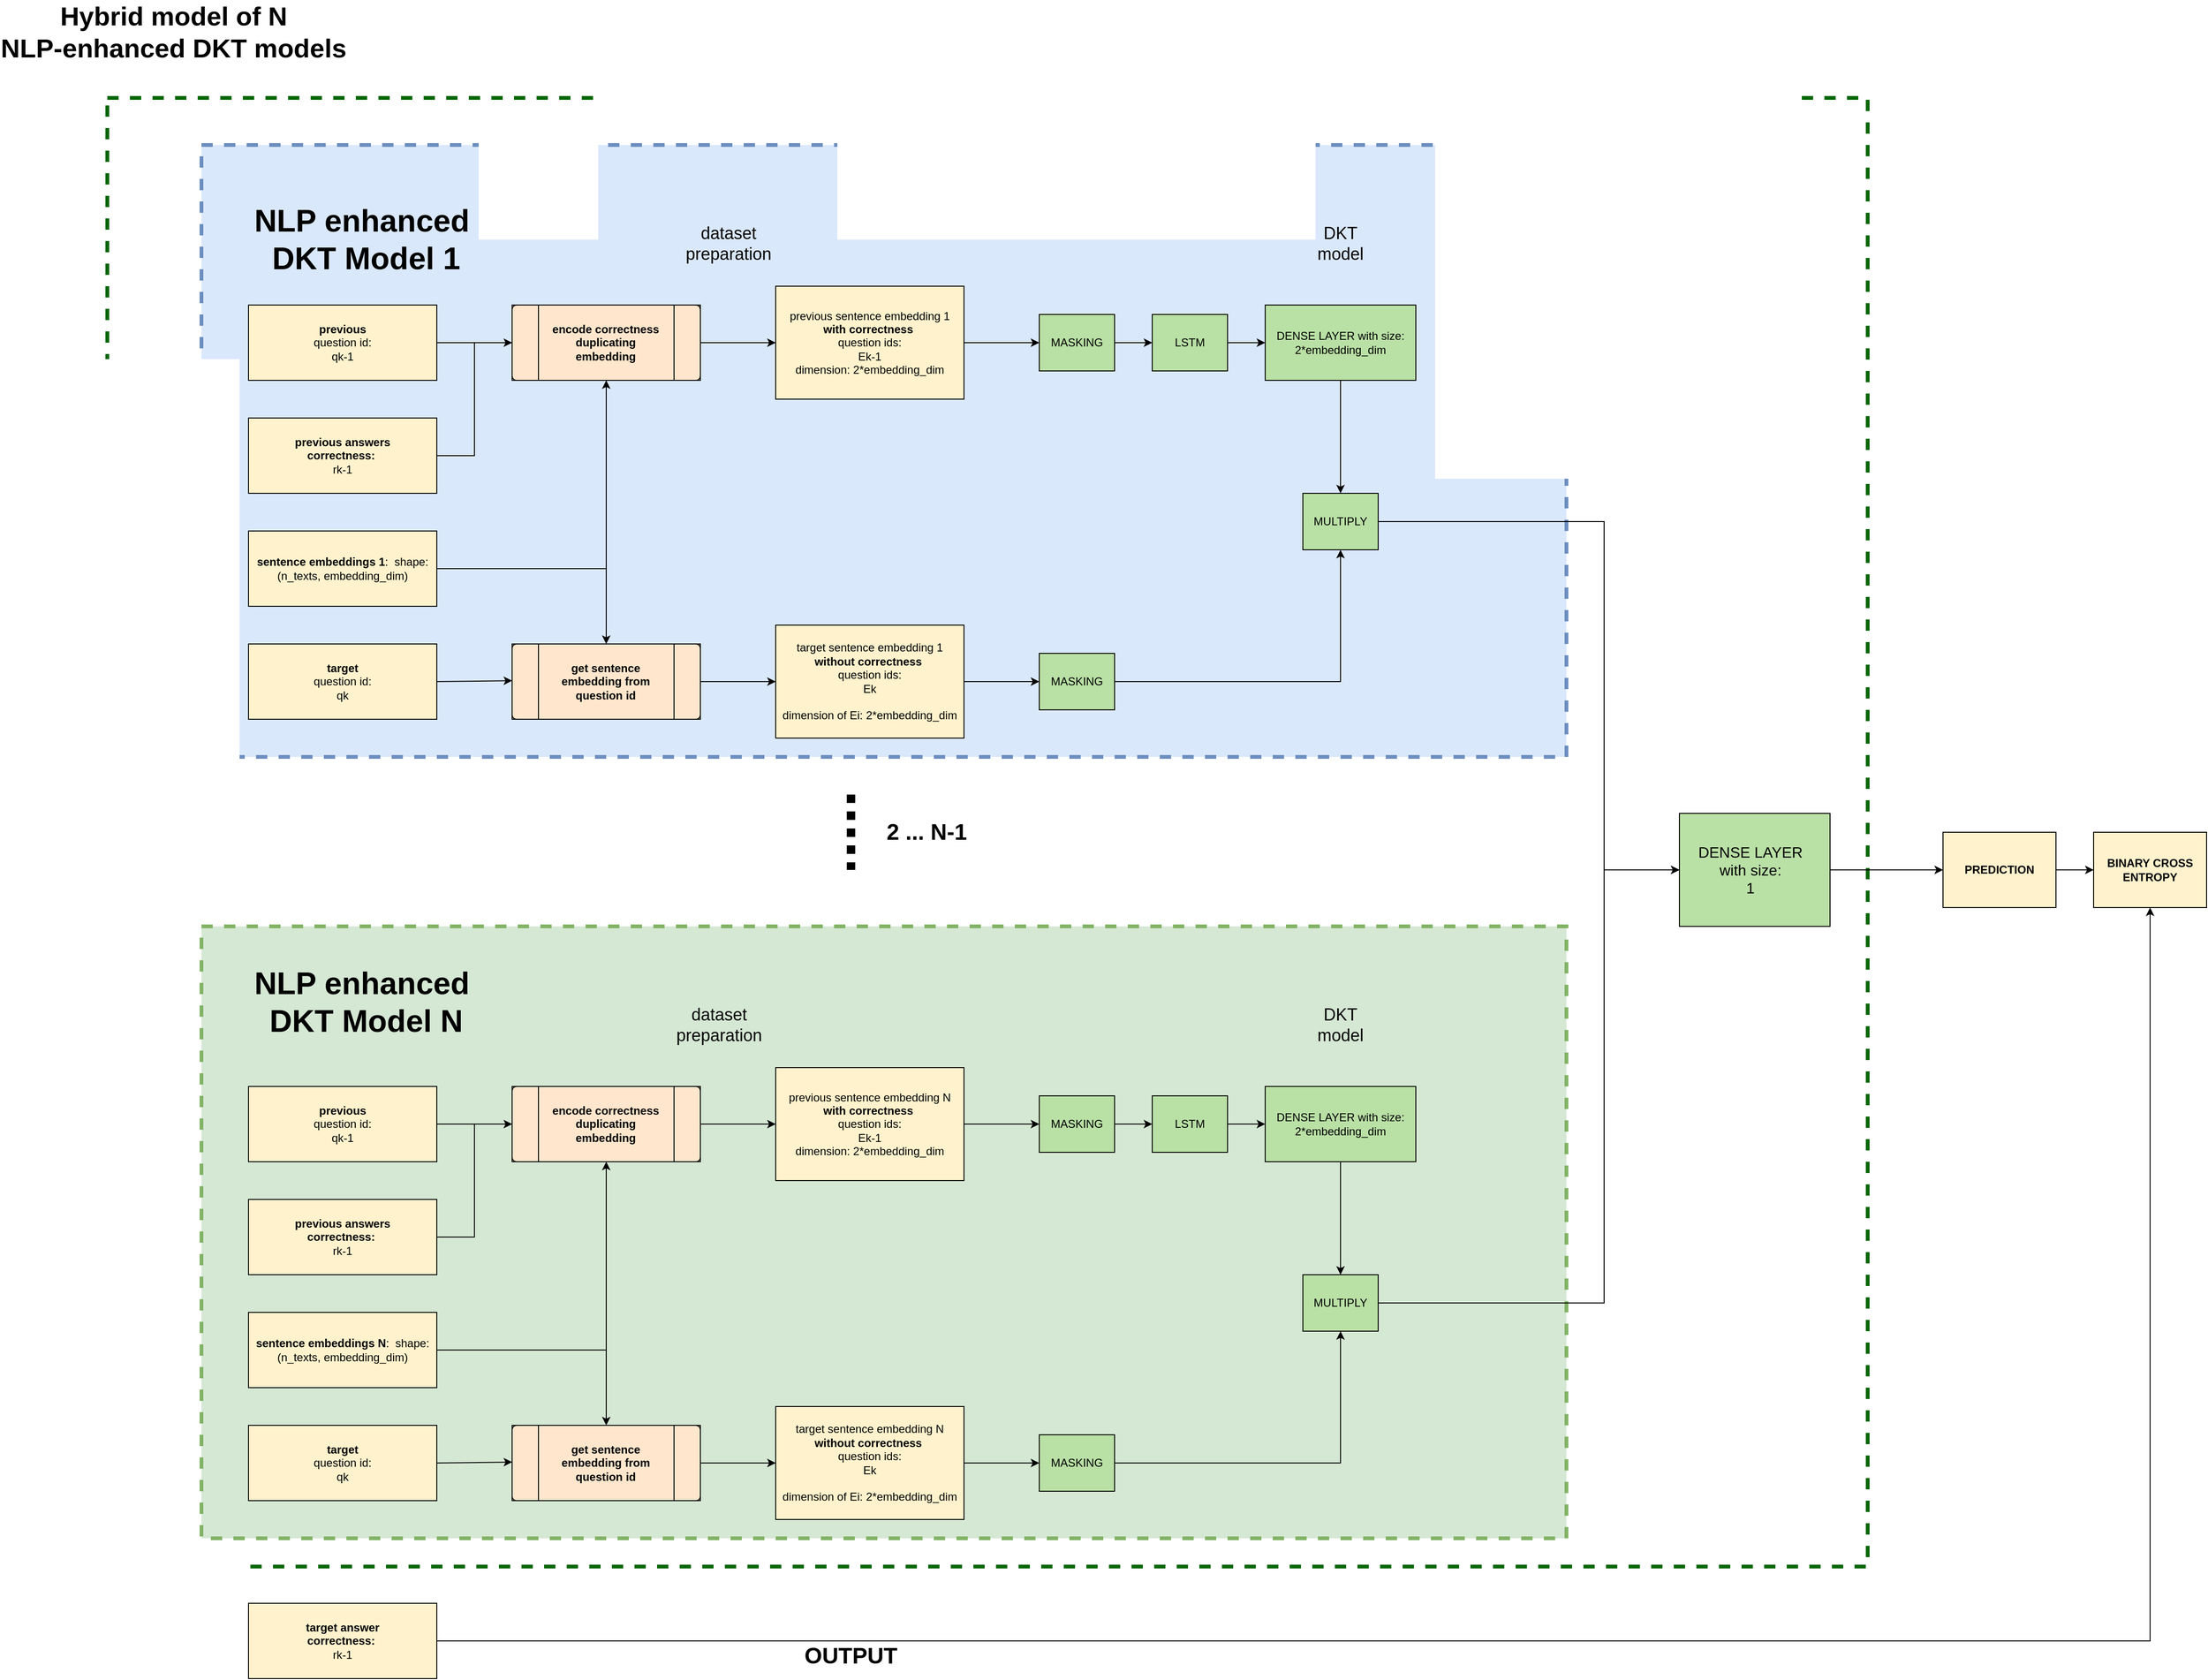 <mxfile version="16.1.0" type="device"><diagram id="nDeZhJGPXsyKJvz89PCt" name="Page-1"><mxGraphModel dx="6037" dy="227" grid="1" gridSize="10" guides="1" tooltips="1" connect="1" arrows="1" fold="1" page="1" pageScale="1" pageWidth="827" pageHeight="1169" math="0" shadow="0"><root><mxCell id="0"/><mxCell id="1" parent="0"/><mxCell id="mVmuqMbri523iDByzOH8-692" value="" style="rounded=0;whiteSpace=wrap;html=1;fillColor=none;dashed=1;strokeColor=#006600;strokeWidth=4;" parent="1" vertex="1"><mxGeometry x="-190" y="2540" width="1870" height="1560" as="geometry"/></mxCell><mxCell id="mVmuqMbri523iDByzOH8-693" value="" style="rounded=0;whiteSpace=wrap;html=1;fillColor=#dae8fc;dashed=1;strokeColor=#6c8ebf;strokeWidth=4;" parent="1" vertex="1"><mxGeometry x="-90" y="2590" width="1450" height="650" as="geometry"/></mxCell><mxCell id="mVmuqMbri523iDByzOH8-694" value="" style="group;fillColor=#fff2cc;strokeColor=#d6b656;" parent="1" vertex="1" connectable="0"><mxGeometry x="-40" y="2760" width="200" height="80" as="geometry"/></mxCell><mxCell id="mVmuqMbri523iDByzOH8-695" value="" style="rounded=0;whiteSpace=wrap;html=1;fillColor=#FFF2CC;" parent="mVmuqMbri523iDByzOH8-694" vertex="1"><mxGeometry width="200" height="80" as="geometry"/></mxCell><mxCell id="mVmuqMbri523iDByzOH8-696" value="&lt;b&gt;previous &lt;/b&gt;&lt;br&gt;question id:&lt;br&gt;qk-1" style="text;html=1;strokeColor=none;fillColor=none;align=center;verticalAlign=middle;whiteSpace=wrap;rounded=0;" parent="mVmuqMbri523iDByzOH8-694" vertex="1"><mxGeometry y="20" width="200" height="40" as="geometry"/></mxCell><mxCell id="mVmuqMbri523iDByzOH8-697" value="" style="group;fillColor=#ffe6cc;strokeColor=#000000;" parent="1" vertex="1" connectable="0"><mxGeometry x="240" y="2760" width="200" height="80" as="geometry"/></mxCell><mxCell id="mVmuqMbri523iDByzOH8-698" value="" style="group;fillColor=#ffe6cc;strokeColor=#000000;" parent="mVmuqMbri523iDByzOH8-697" vertex="1" connectable="0"><mxGeometry width="200" height="80" as="geometry"/></mxCell><mxCell id="mVmuqMbri523iDByzOH8-699" value="" style="verticalLabelPosition=bottom;verticalAlign=top;html=1;shape=process;whiteSpace=wrap;rounded=1;size=0.14;arcSize=6;fillColor=#ffe6cc;strokeColor=#000000;" parent="mVmuqMbri523iDByzOH8-698" vertex="1"><mxGeometry width="200" height="80" as="geometry"/></mxCell><mxCell id="mVmuqMbri523iDByzOH8-700" value="&lt;b&gt;encode correctness duplicating embedding&lt;br&gt;&lt;/b&gt;" style="text;html=1;strokeColor=none;fillColor=#ffe6cc;align=center;verticalAlign=middle;whiteSpace=wrap;rounded=0;" parent="mVmuqMbri523iDByzOH8-698" vertex="1"><mxGeometry x="33.333" y="20" width="133.333" height="40" as="geometry"/></mxCell><mxCell id="mVmuqMbri523iDByzOH8-701" value="" style="endArrow=none;html=1;rounded=0;exitX=1;exitY=0.5;exitDx=0;exitDy=0;entryX=0;entryY=0.5;entryDx=0;entryDy=0;" parent="1" source="mVmuqMbri523iDByzOH8-703" target="mVmuqMbri523iDByzOH8-699" edge="1"><mxGeometry width="50" height="50" relative="1" as="geometry"><mxPoint x="204" y="2890.0" as="sourcePoint"/><mxPoint x="304" y="2890.62" as="targetPoint"/><Array as="points"><mxPoint x="200" y="2920"/><mxPoint x="200" y="2905"/><mxPoint x="200" y="2800"/></Array></mxGeometry></mxCell><mxCell id="mVmuqMbri523iDByzOH8-702" value="" style="group;fillColor=#fff2cc;strokeColor=#d6b656;" parent="1" vertex="1" connectable="0"><mxGeometry x="-40" y="2880" width="200" height="80" as="geometry"/></mxCell><mxCell id="mVmuqMbri523iDByzOH8-703" value="" style="rounded=0;whiteSpace=wrap;html=1;fillColor=#FFF2CC;" parent="mVmuqMbri523iDByzOH8-702" vertex="1"><mxGeometry width="200.0" height="80" as="geometry"/></mxCell><mxCell id="mVmuqMbri523iDByzOH8-704" value="&lt;b&gt;previous answers correctness:&amp;nbsp;&lt;/b&gt;&lt;br&gt;rk-1" style="text;html=1;strokeColor=none;fillColor=none;align=center;verticalAlign=middle;whiteSpace=wrap;rounded=0;" parent="mVmuqMbri523iDByzOH8-702" vertex="1"><mxGeometry x="20" y="20" width="160" height="40" as="geometry"/></mxCell><mxCell id="mVmuqMbri523iDByzOH8-705" value="Hybrid model of N &lt;br style=&quot;font-size: 28px;&quot;&gt;NLP-enhanced DKT models" style="text;strokeColor=none;fillColor=none;html=1;fontSize=28;fontStyle=1;verticalAlign=middle;align=center;strokeWidth=2;" parent="1" vertex="1"><mxGeometry x="-170" y="2450" width="100" height="40" as="geometry"/></mxCell><mxCell id="mVmuqMbri523iDByzOH8-706" value="" style="group;fillColor=#fff2cc;strokeColor=#d6b656;" parent="1" vertex="1" connectable="0"><mxGeometry x="-40" y="3000" width="200" height="80" as="geometry"/></mxCell><mxCell id="mVmuqMbri523iDByzOH8-707" value="" style="rounded=0;whiteSpace=wrap;html=1;fillColor=#FFF2CC;" parent="mVmuqMbri523iDByzOH8-706" vertex="1"><mxGeometry width="200" height="80" as="geometry"/></mxCell><mxCell id="mVmuqMbri523iDByzOH8-708" value="&lt;b&gt;sentence embeddings 1&lt;/b&gt;:&amp;nbsp; shape: &lt;br&gt;(n_texts, embedding_dim)" style="text;html=1;strokeColor=none;fillColor=none;align=center;verticalAlign=middle;whiteSpace=wrap;rounded=0;" parent="mVmuqMbri523iDByzOH8-706" vertex="1"><mxGeometry y="20" width="200" height="40" as="geometry"/></mxCell><mxCell id="mVmuqMbri523iDByzOH8-709" value="" style="endArrow=classic;html=1;rounded=0;exitX=1;exitY=0.5;exitDx=0;exitDy=0;entryX=0;entryY=0.5;entryDx=0;entryDy=0;" parent="1" source="mVmuqMbri523iDByzOH8-696" target="mVmuqMbri523iDByzOH8-699" edge="1"><mxGeometry width="50" height="50" relative="1" as="geometry"><mxPoint x="180" y="2780" as="sourcePoint"/><mxPoint x="150" y="2730" as="targetPoint"/></mxGeometry></mxCell><mxCell id="mVmuqMbri523iDByzOH8-710" value="" style="endArrow=classic;html=1;rounded=0;exitX=1;exitY=0.5;exitDx=0;exitDy=0;entryX=0;entryY=0.5;entryDx=0;entryDy=0;" parent="1" source="mVmuqMbri523iDByzOH8-699" target="mVmuqMbri523iDByzOH8-713" edge="1"><mxGeometry width="50" height="50" relative="1" as="geometry"><mxPoint x="480" y="2830" as="sourcePoint"/><mxPoint x="520" y="2800" as="targetPoint"/></mxGeometry></mxCell><mxCell id="mVmuqMbri523iDByzOH8-711" value="" style="group;fillColor=#fff2cc;strokeColor=#d6b656;" parent="1" vertex="1" connectable="0"><mxGeometry x="520" y="2740" width="200" height="120" as="geometry"/></mxCell><mxCell id="mVmuqMbri523iDByzOH8-712" value="" style="rounded=0;whiteSpace=wrap;html=1;fillColor=#FFF2CC;" parent="mVmuqMbri523iDByzOH8-711" vertex="1"><mxGeometry width="200" height="120" as="geometry"/></mxCell><mxCell id="mVmuqMbri523iDByzOH8-713" value="previous sentence embedding 1&lt;b&gt;&lt;br&gt;with correctness&amp;nbsp;&lt;/b&gt;&lt;br&gt;question ids:&lt;br&gt;Ek-1&lt;br&gt;dimension: 2*embedding_dim" style="text;html=1;strokeColor=none;fillColor=none;align=center;verticalAlign=middle;whiteSpace=wrap;rounded=0;" parent="mVmuqMbri523iDByzOH8-711" vertex="1"><mxGeometry y="30" width="200" height="60" as="geometry"/></mxCell><mxCell id="mVmuqMbri523iDByzOH8-714" value="" style="group;fillColor=#fff2cc;strokeColor=#d6b656;" parent="1" vertex="1" connectable="0"><mxGeometry x="-40" y="3120" width="200" height="80" as="geometry"/></mxCell><mxCell id="mVmuqMbri523iDByzOH8-715" value="" style="rounded=0;whiteSpace=wrap;html=1;fillColor=#FFF2CC;" parent="mVmuqMbri523iDByzOH8-714" vertex="1"><mxGeometry width="200" height="80" as="geometry"/></mxCell><mxCell id="mVmuqMbri523iDByzOH8-716" value="&lt;b&gt;target&lt;/b&gt;&lt;br&gt;question id:&lt;br&gt;qk" style="text;html=1;strokeColor=none;fillColor=none;align=center;verticalAlign=middle;whiteSpace=wrap;rounded=0;" parent="mVmuqMbri523iDByzOH8-714" vertex="1"><mxGeometry y="20" width="200" height="40" as="geometry"/></mxCell><mxCell id="mVmuqMbri523iDByzOH8-717" value="" style="endArrow=classic;html=1;rounded=0;exitX=1;exitY=0.5;exitDx=0;exitDy=0;" parent="1" source="mVmuqMbri523iDByzOH8-716" edge="1"><mxGeometry width="50" height="50" relative="1" as="geometry"><mxPoint x="170" y="3159.47" as="sourcePoint"/><mxPoint x="240" y="3159" as="targetPoint"/></mxGeometry></mxCell><mxCell id="mVmuqMbri523iDByzOH8-718" value="" style="group;fillColor=#ffe6cc;strokeColor=#000000;" parent="1" vertex="1" connectable="0"><mxGeometry x="240" y="3120" width="200" height="80" as="geometry"/></mxCell><mxCell id="mVmuqMbri523iDByzOH8-719" value="" style="group;fillColor=#ffe6cc;strokeColor=#000000;" parent="mVmuqMbri523iDByzOH8-718" vertex="1" connectable="0"><mxGeometry width="200" height="80" as="geometry"/></mxCell><mxCell id="mVmuqMbri523iDByzOH8-720" value="" style="verticalLabelPosition=bottom;verticalAlign=top;html=1;shape=process;whiteSpace=wrap;rounded=1;size=0.14;arcSize=6;fillColor=#ffe6cc;strokeColor=#000000;" parent="mVmuqMbri523iDByzOH8-719" vertex="1"><mxGeometry width="200" height="80" as="geometry"/></mxCell><mxCell id="mVmuqMbri523iDByzOH8-721" value="&lt;b&gt;get sentence embedding from question id&lt;br&gt;&lt;/b&gt;" style="text;html=1;strokeColor=none;fillColor=#ffe6cc;align=center;verticalAlign=middle;whiteSpace=wrap;rounded=0;" parent="mVmuqMbri523iDByzOH8-719" vertex="1"><mxGeometry x="33.333" y="20" width="133.333" height="40" as="geometry"/></mxCell><mxCell id="mVmuqMbri523iDByzOH8-722" value="" style="endArrow=classic;html=1;rounded=0;exitX=1;exitY=0.5;exitDx=0;exitDy=0;entryX=0.5;entryY=1;entryDx=0;entryDy=0;" parent="1" source="mVmuqMbri523iDByzOH8-708" target="mVmuqMbri523iDByzOH8-699" edge="1"><mxGeometry width="50" height="50" relative="1" as="geometry"><mxPoint x="350" y="3010" as="sourcePoint"/><mxPoint x="350" y="2750" as="targetPoint"/><Array as="points"><mxPoint x="340" y="3040"/></Array></mxGeometry></mxCell><mxCell id="mVmuqMbri523iDByzOH8-723" value="" style="endArrow=classic;html=1;rounded=0;exitX=1;exitY=0.5;exitDx=0;exitDy=0;entryX=0.5;entryY=0;entryDx=0;entryDy=0;" parent="1" source="mVmuqMbri523iDByzOH8-708" target="mVmuqMbri523iDByzOH8-720" edge="1"><mxGeometry width="50" height="50" relative="1" as="geometry"><mxPoint x="170" y="3050" as="sourcePoint"/><mxPoint x="350" y="2830" as="targetPoint"/><Array as="points"><mxPoint x="340" y="3040"/></Array></mxGeometry></mxCell><mxCell id="mVmuqMbri523iDByzOH8-724" value="" style="endArrow=classic;html=1;rounded=0;exitX=1;exitY=0.5;exitDx=0;exitDy=0;entryX=0;entryY=0.5;entryDx=0;entryDy=0;" parent="1" source="mVmuqMbri523iDByzOH8-720" target="mVmuqMbri523iDByzOH8-727" edge="1"><mxGeometry width="50" height="50" relative="1" as="geometry"><mxPoint x="470" y="3100" as="sourcePoint"/><mxPoint x="520" y="3160" as="targetPoint"/></mxGeometry></mxCell><mxCell id="mVmuqMbri523iDByzOH8-725" value="" style="group;fillColor=#fff2cc;strokeColor=#d6b656;" parent="1" vertex="1" connectable="0"><mxGeometry x="520" y="3100" width="200" height="120" as="geometry"/></mxCell><mxCell id="mVmuqMbri523iDByzOH8-726" value="" style="rounded=0;whiteSpace=wrap;html=1;fillColor=#FFF2CC;" parent="mVmuqMbri523iDByzOH8-725" vertex="1"><mxGeometry width="200" height="120" as="geometry"/></mxCell><mxCell id="mVmuqMbri523iDByzOH8-727" value="target sentence embedding 1&lt;br&gt;&lt;b&gt;without correctness&amp;nbsp;&lt;/b&gt;&lt;br&gt;question ids:&lt;br&gt;Ek&lt;br&gt;&lt;br&gt;dimension of Ei: 2*embedding_dim" style="text;html=1;strokeColor=none;fillColor=none;align=center;verticalAlign=middle;whiteSpace=wrap;rounded=0;" parent="mVmuqMbri523iDByzOH8-725" vertex="1"><mxGeometry y="30" width="200" height="60" as="geometry"/></mxCell><mxCell id="mVmuqMbri523iDByzOH8-728" value="" style="endArrow=classic;html=1;rounded=0;exitX=1;exitY=0.5;exitDx=0;exitDy=0;orthogonal=1;entryX=0;entryY=0.5;entryDx=0;entryDy=0;" parent="1" source="mVmuqMbri523iDByzOH8-713" target="mVmuqMbri523iDByzOH8-740" edge="1"><mxGeometry width="50" height="50" relative="1" as="geometry"><mxPoint x="720" y="2630" as="sourcePoint"/><mxPoint x="840" y="2800" as="targetPoint"/><Array as="points"/></mxGeometry></mxCell><mxCell id="mVmuqMbri523iDByzOH8-729" value="&lt;font style=&quot;font-size: 18px&quot;&gt;dataset preparation&lt;/font&gt;" style="text;html=1;strokeColor=none;fillColor=none;align=center;verticalAlign=middle;whiteSpace=wrap;rounded=0;dashed=1;" parent="1" vertex="1"><mxGeometry x="440" y="2680" width="60" height="30" as="geometry"/></mxCell><mxCell id="mVmuqMbri523iDByzOH8-730" value="" style="group;fillColor=default;strokeColor=#d6b656;" parent="1" vertex="1" connectable="0"><mxGeometry x="920" y="2770" width="80" height="60" as="geometry"/></mxCell><mxCell id="mVmuqMbri523iDByzOH8-731" value="" style="rounded=0;whiteSpace=wrap;html=1;fillColor=#B9E0A5;" parent="mVmuqMbri523iDByzOH8-730" vertex="1"><mxGeometry width="80" height="60" as="geometry"/></mxCell><mxCell id="mVmuqMbri523iDByzOH8-732" value="LSTM" style="text;html=1;strokeColor=none;fillColor=none;align=center;verticalAlign=middle;whiteSpace=wrap;rounded=0;" parent="mVmuqMbri523iDByzOH8-730" vertex="1"><mxGeometry y="15" width="80" height="30" as="geometry"/></mxCell><mxCell id="mVmuqMbri523iDByzOH8-733" style="edgeStyle=orthogonalEdgeStyle;rounded=0;orthogonalLoop=1;jettySize=auto;html=1;fontSize=14;entryX=0;entryY=0.5;entryDx=0;entryDy=0;" parent="1" source="mVmuqMbri523iDByzOH8-732" target="mVmuqMbri523iDByzOH8-736" edge="1"><mxGeometry relative="1" as="geometry"><mxPoint x="1120" y="2800" as="targetPoint"/></mxGeometry></mxCell><mxCell id="mVmuqMbri523iDByzOH8-734" value="" style="group;fillColor=default;strokeColor=#d6b656;" parent="1" vertex="1" connectable="0"><mxGeometry x="1040" y="2760" width="160" height="80" as="geometry"/></mxCell><mxCell id="mVmuqMbri523iDByzOH8-735" value="" style="rounded=0;whiteSpace=wrap;html=1;fillColor=#B9E0A5;" parent="mVmuqMbri523iDByzOH8-734" vertex="1"><mxGeometry width="160" height="80" as="geometry"/></mxCell><mxCell id="mVmuqMbri523iDByzOH8-736" value="DENSE LAYER with size: 2*embedding_dim" style="text;html=1;strokeColor=none;fillColor=none;align=center;verticalAlign=middle;whiteSpace=wrap;rounded=0;" parent="mVmuqMbri523iDByzOH8-734" vertex="1"><mxGeometry y="20" width="160" height="40" as="geometry"/></mxCell><mxCell id="mVmuqMbri523iDByzOH8-737" style="edgeStyle=orthogonalEdgeStyle;rounded=0;orthogonalLoop=1;jettySize=auto;html=1;fontSize=14;exitX=0.5;exitY=1;exitDx=0;exitDy=0;entryX=0.5;entryY=0;entryDx=0;entryDy=0;" parent="1" source="mVmuqMbri523iDByzOH8-735" target="mVmuqMbri523iDByzOH8-748" edge="1"><mxGeometry relative="1" as="geometry"><mxPoint x="1230" y="2880" as="targetPoint"/></mxGeometry></mxCell><mxCell id="mVmuqMbri523iDByzOH8-738" value="" style="group;fillColor=default;strokeColor=#d6b656;" parent="1" vertex="1" connectable="0"><mxGeometry x="800" y="2770" width="80" height="60" as="geometry"/></mxCell><mxCell id="mVmuqMbri523iDByzOH8-739" value="" style="rounded=0;whiteSpace=wrap;html=1;fillColor=#B9E0A5;" parent="mVmuqMbri523iDByzOH8-738" vertex="1"><mxGeometry width="80" height="60" as="geometry"/></mxCell><mxCell id="mVmuqMbri523iDByzOH8-740" value="MASKING" style="text;html=1;strokeColor=none;fillColor=none;align=center;verticalAlign=middle;whiteSpace=wrap;rounded=0;" parent="mVmuqMbri523iDByzOH8-738" vertex="1"><mxGeometry y="15" width="80" height="30" as="geometry"/></mxCell><mxCell id="mVmuqMbri523iDByzOH8-741" value="" style="endArrow=classic;html=1;rounded=0;exitX=1;exitY=0.5;exitDx=0;exitDy=0;orthogonal=1;entryX=0;entryY=0.5;entryDx=0;entryDy=0;" parent="1" source="mVmuqMbri523iDByzOH8-740" target="mVmuqMbri523iDByzOH8-732" edge="1"><mxGeometry width="50" height="50" relative="1" as="geometry"><mxPoint x="750" y="2810" as="sourcePoint"/><mxPoint x="810" y="2810" as="targetPoint"/><Array as="points"/></mxGeometry></mxCell><mxCell id="mVmuqMbri523iDByzOH8-742" value="" style="group;fillColor=default;strokeColor=#d6b656;" parent="1" vertex="1" connectable="0"><mxGeometry x="800" y="3130" width="80" height="60" as="geometry"/></mxCell><mxCell id="mVmuqMbri523iDByzOH8-743" value="" style="rounded=0;whiteSpace=wrap;html=1;fillColor=#B9E0A5;" parent="mVmuqMbri523iDByzOH8-742" vertex="1"><mxGeometry width="80" height="60" as="geometry"/></mxCell><mxCell id="mVmuqMbri523iDByzOH8-744" value="MASKING" style="text;html=1;strokeColor=none;fillColor=none;align=center;verticalAlign=middle;whiteSpace=wrap;rounded=0;" parent="mVmuqMbri523iDByzOH8-742" vertex="1"><mxGeometry y="15" width="80" height="30" as="geometry"/></mxCell><mxCell id="mVmuqMbri523iDByzOH8-745" value="" style="endArrow=classic;html=1;rounded=0;exitX=1;exitY=0.5;exitDx=0;exitDy=0;orthogonal=1;entryX=0;entryY=0.5;entryDx=0;entryDy=0;" parent="1" source="mVmuqMbri523iDByzOH8-727" target="mVmuqMbri523iDByzOH8-744" edge="1"><mxGeometry width="50" height="50" relative="1" as="geometry"><mxPoint x="730" y="2770" as="sourcePoint"/><mxPoint x="810" y="2770" as="targetPoint"/><Array as="points"/></mxGeometry></mxCell><mxCell id="mVmuqMbri523iDByzOH8-746" value="" style="endArrow=classic;html=1;rounded=0;exitX=1;exitY=0.5;exitDx=0;exitDy=0;orthogonal=1;entryX=0.5;entryY=1;entryDx=0;entryDy=0;" parent="1" source="mVmuqMbri523iDByzOH8-744" target="mVmuqMbri523iDByzOH8-748" edge="1"><mxGeometry width="50" height="50" relative="1" as="geometry"><mxPoint x="930" y="3159.5" as="sourcePoint"/><mxPoint x="960" y="3160" as="targetPoint"/><Array as="points"><mxPoint x="1120" y="3160"/></Array></mxGeometry></mxCell><mxCell id="mVmuqMbri523iDByzOH8-747" value="" style="group;fillColor=default;strokeColor=#d6b656;" parent="1" vertex="1" connectable="0"><mxGeometry x="1080" y="2960" width="80" height="60" as="geometry"/></mxCell><mxCell id="mVmuqMbri523iDByzOH8-748" value="" style="rounded=0;whiteSpace=wrap;html=1;fillColor=#B9E0A5;" parent="mVmuqMbri523iDByzOH8-747" vertex="1"><mxGeometry width="80" height="60" as="geometry"/></mxCell><mxCell id="mVmuqMbri523iDByzOH8-749" value="MULTIPLY" style="text;html=1;strokeColor=none;fillColor=none;align=center;verticalAlign=middle;whiteSpace=wrap;rounded=0;" parent="mVmuqMbri523iDByzOH8-747" vertex="1"><mxGeometry y="15" width="80" height="30" as="geometry"/></mxCell><mxCell id="mVmuqMbri523iDByzOH8-754" style="edgeStyle=orthogonalEdgeStyle;rounded=0;orthogonalLoop=1;jettySize=auto;html=1;exitX=1;exitY=0.5;exitDx=0;exitDy=0;fontSize=14;entryX=0;entryY=0.5;entryDx=0;entryDy=0;" parent="1" source="mVmuqMbri523iDByzOH8-749" target="mVmuqMbri523iDByzOH8-768" edge="1"><mxGeometry relative="1" as="geometry"><mxPoint x="1380" y="2990" as="targetPoint"/><Array as="points"><mxPoint x="1400" y="2990"/><mxPoint x="1400" y="3360"/></Array><mxPoint x="1320" y="2990" as="sourcePoint"/></mxGeometry></mxCell><mxCell id="mVmuqMbri523iDByzOH8-755" value="&lt;font style=&quot;font-size: 18px&quot;&gt;DKT model&lt;/font&gt;" style="text;html=1;strokeColor=none;fillColor=none;align=center;verticalAlign=middle;whiteSpace=wrap;rounded=0;dashed=1;" parent="1" vertex="1"><mxGeometry x="1090" y="2680" width="60" height="30" as="geometry"/></mxCell><mxCell id="mVmuqMbri523iDByzOH8-756" value="" style="group;fillColor=#fff2cc;strokeColor=#d6b656;" parent="1" vertex="1" connectable="0"><mxGeometry x="-40" y="4139" width="200" height="80" as="geometry"/></mxCell><mxCell id="mVmuqMbri523iDByzOH8-757" value="" style="rounded=0;whiteSpace=wrap;html=1;fillColor=#FFF2CC;" parent="mVmuqMbri523iDByzOH8-756" vertex="1"><mxGeometry width="200.0" height="80" as="geometry"/></mxCell><mxCell id="mVmuqMbri523iDByzOH8-758" value="&lt;b&gt;target answer &lt;br&gt;correctness:&amp;nbsp;&lt;/b&gt;&lt;br&gt;rk-1" style="text;html=1;strokeColor=none;fillColor=none;align=center;verticalAlign=middle;whiteSpace=wrap;rounded=0;" parent="mVmuqMbri523iDByzOH8-756" vertex="1"><mxGeometry x="20" y="20" width="160" height="40" as="geometry"/></mxCell><mxCell id="mVmuqMbri523iDByzOH8-759" value="OUTPUT" style="text;html=1;strokeColor=none;fillColor=none;align=center;verticalAlign=middle;whiteSpace=wrap;rounded=0;dashed=1;fontSize=24;fontStyle=1" parent="1" vertex="1"><mxGeometry x="570" y="4180" width="60" height="30" as="geometry"/></mxCell><mxCell id="mVmuqMbri523iDByzOH8-760" value="" style="endArrow=none;dashed=1;html=1;strokeWidth=9;fontFamily=Helvetica;fontSize=9;fontColor=#000000;jumpStyle=gap;jumpSize=26;endSize=14;curved=1;startSize=11;dashPattern=1 1;" parent="1" edge="1"><mxGeometry width="50" height="50" relative="1" as="geometry"><mxPoint x="600" y="3280" as="sourcePoint"/><mxPoint x="600" y="3360" as="targetPoint"/></mxGeometry></mxCell><mxCell id="mVmuqMbri523iDByzOH8-761" value="" style="group;fillColor=#fff2cc;strokeColor=#d6b656;" parent="1" vertex="1" connectable="0"><mxGeometry x="1760" y="3320" width="120" height="80" as="geometry"/></mxCell><mxCell id="mVmuqMbri523iDByzOH8-762" value="" style="rounded=0;whiteSpace=wrap;html=1;fillColor=#FFF2CC;" parent="mVmuqMbri523iDByzOH8-761" vertex="1"><mxGeometry width="120" height="80" as="geometry"/></mxCell><mxCell id="mVmuqMbri523iDByzOH8-763" value="&lt;b&gt;PREDICTION&lt;/b&gt;" style="text;html=1;strokeColor=none;fillColor=none;align=center;verticalAlign=middle;whiteSpace=wrap;rounded=0;" parent="mVmuqMbri523iDByzOH8-761" vertex="1"><mxGeometry x="20" y="30" width="80" height="20" as="geometry"/></mxCell><mxCell id="mVmuqMbri523iDByzOH8-764" style="edgeStyle=orthogonalEdgeStyle;rounded=0;orthogonalLoop=1;jettySize=auto;html=1;exitX=0.5;exitY=1;exitDx=0;exitDy=0;fontSize=14;" parent="mVmuqMbri523iDByzOH8-761" source="mVmuqMbri523iDByzOH8-763" target="mVmuqMbri523iDByzOH8-763" edge="1"><mxGeometry relative="1" as="geometry"/></mxCell><mxCell id="mVmuqMbri523iDByzOH8-765" value="" style="endArrow=classic;html=1;rounded=0;exitX=1;exitY=0.5;exitDx=0;exitDy=0;orthogonal=1;entryX=0;entryY=0.5;entryDx=0;entryDy=0;" parent="1" source="mVmuqMbri523iDByzOH8-762" target="mVmuqMbri523iDByzOH8-837" edge="1"><mxGeometry width="50" height="50" relative="1" as="geometry"><mxPoint x="1800" y="3247.5" as="sourcePoint"/><mxPoint x="1920" y="3357.5" as="targetPoint"/><Array as="points"/></mxGeometry></mxCell><mxCell id="mVmuqMbri523iDByzOH8-766" value="" style="group;fillColor=default;strokeColor=#d6b656;" parent="1" vertex="1" connectable="0"><mxGeometry x="1480" y="3300" width="160" height="120" as="geometry"/></mxCell><mxCell id="mVmuqMbri523iDByzOH8-767" value="" style="rounded=0;whiteSpace=wrap;html=1;fillColor=#B9E0A5;" parent="mVmuqMbri523iDByzOH8-766" vertex="1"><mxGeometry width="160" height="120" as="geometry"/></mxCell><mxCell id="mVmuqMbri523iDByzOH8-768" value="DENSE LAYER &lt;br&gt;with size: &lt;br style=&quot;font-size: 16px&quot;&gt;1" style="text;html=1;strokeColor=none;fillColor=none;align=center;verticalAlign=middle;whiteSpace=wrap;rounded=0;fontSize=16;" parent="mVmuqMbri523iDByzOH8-766" vertex="1"><mxGeometry y="30" width="150.588" height="60" as="geometry"/></mxCell><mxCell id="mVmuqMbri523iDByzOH8-769" value="" style="endArrow=classic;html=1;rounded=0;exitX=1;exitY=0.5;exitDx=0;exitDy=0;orthogonal=1;entryX=0;entryY=0.5;entryDx=0;entryDy=0;" parent="1" source="mVmuqMbri523iDByzOH8-767" target="mVmuqMbri523iDByzOH8-762" edge="1"><mxGeometry width="50" height="50" relative="1" as="geometry"><mxPoint x="1670" y="3430" as="sourcePoint"/><mxPoint x="1790" y="3430" as="targetPoint"/><Array as="points"/></mxGeometry></mxCell><mxCell id="mVmuqMbri523iDByzOH8-770" value="" style="endArrow=classic;html=1;rounded=0;exitX=1;exitY=0.5;exitDx=0;exitDy=0;orthogonal=1;entryX=0.5;entryY=1;entryDx=0;entryDy=0;" parent="1" source="mVmuqMbri523iDByzOH8-757" target="mVmuqMbri523iDByzOH8-837" edge="1"><mxGeometry width="50" height="50" relative="1" as="geometry"><mxPoint x="1640" y="3489.2" as="sourcePoint"/><mxPoint x="1980" y="3385" as="targetPoint"/><Array as="points"><mxPoint x="1980" y="4179"/></Array></mxGeometry></mxCell><mxCell id="mVmuqMbri523iDByzOH8-771" value="NLP enhanced&lt;br style=&quot;font-size: 33px;&quot;&gt;&amp;nbsp;DKT Model 1" style="text;strokeColor=none;fillColor=none;html=1;fontSize=33;fontStyle=1;verticalAlign=middle;align=center;" parent="1" vertex="1"><mxGeometry x="30" y="2670" width="100" height="40" as="geometry"/></mxCell><mxCell id="mVmuqMbri523iDByzOH8-772" value="" style="rounded=0;whiteSpace=wrap;html=1;fillColor=#d5e8d4;dashed=1;strokeColor=#82b366;strokeWidth=4;" parent="1" vertex="1"><mxGeometry x="-90" y="3420" width="1450" height="650" as="geometry"/></mxCell><mxCell id="mVmuqMbri523iDByzOH8-773" value="" style="group;fillColor=#fff2cc;strokeColor=#d6b656;" parent="1" vertex="1" connectable="0"><mxGeometry x="-40" y="3590" width="200" height="80" as="geometry"/></mxCell><mxCell id="mVmuqMbri523iDByzOH8-774" value="" style="rounded=0;whiteSpace=wrap;html=1;fillColor=#FFF2CC;" parent="mVmuqMbri523iDByzOH8-773" vertex="1"><mxGeometry width="200" height="80" as="geometry"/></mxCell><mxCell id="mVmuqMbri523iDByzOH8-775" value="&lt;b&gt;previous &lt;/b&gt;&lt;br&gt;question id:&lt;br&gt;qk-1" style="text;html=1;strokeColor=none;fillColor=none;align=center;verticalAlign=middle;whiteSpace=wrap;rounded=0;" parent="mVmuqMbri523iDByzOH8-773" vertex="1"><mxGeometry y="20" width="200" height="40" as="geometry"/></mxCell><mxCell id="mVmuqMbri523iDByzOH8-776" value="" style="group;fillColor=#ffe6cc;strokeColor=#000000;" parent="1" vertex="1" connectable="0"><mxGeometry x="240" y="3590" width="200" height="80" as="geometry"/></mxCell><mxCell id="mVmuqMbri523iDByzOH8-777" value="" style="group;fillColor=#ffe6cc;strokeColor=#000000;" parent="mVmuqMbri523iDByzOH8-776" vertex="1" connectable="0"><mxGeometry width="200" height="80" as="geometry"/></mxCell><mxCell id="mVmuqMbri523iDByzOH8-778" value="" style="verticalLabelPosition=bottom;verticalAlign=top;html=1;shape=process;whiteSpace=wrap;rounded=1;size=0.14;arcSize=6;fillColor=#ffe6cc;strokeColor=#000000;" parent="mVmuqMbri523iDByzOH8-777" vertex="1"><mxGeometry width="200" height="80" as="geometry"/></mxCell><mxCell id="mVmuqMbri523iDByzOH8-779" value="&lt;b&gt;encode correctness duplicating embedding&lt;br&gt;&lt;/b&gt;" style="text;html=1;strokeColor=none;fillColor=#ffe6cc;align=center;verticalAlign=middle;whiteSpace=wrap;rounded=0;" parent="mVmuqMbri523iDByzOH8-777" vertex="1"><mxGeometry x="33.333" y="20" width="133.333" height="40" as="geometry"/></mxCell><mxCell id="mVmuqMbri523iDByzOH8-780" value="" style="endArrow=none;html=1;rounded=0;exitX=1;exitY=0.5;exitDx=0;exitDy=0;entryX=0;entryY=0.5;entryDx=0;entryDy=0;" parent="1" source="mVmuqMbri523iDByzOH8-782" target="mVmuqMbri523iDByzOH8-778" edge="1"><mxGeometry width="50" height="50" relative="1" as="geometry"><mxPoint x="204" y="3720.0" as="sourcePoint"/><mxPoint x="304" y="3720.62" as="targetPoint"/><Array as="points"><mxPoint x="200" y="3750"/><mxPoint x="200" y="3735"/><mxPoint x="200" y="3630"/></Array></mxGeometry></mxCell><mxCell id="mVmuqMbri523iDByzOH8-781" value="" style="group;fillColor=#fff2cc;strokeColor=#d6b656;" parent="1" vertex="1" connectable="0"><mxGeometry x="-40" y="3710" width="200" height="80" as="geometry"/></mxCell><mxCell id="mVmuqMbri523iDByzOH8-782" value="" style="rounded=0;whiteSpace=wrap;html=1;fillColor=#FFF2CC;" parent="mVmuqMbri523iDByzOH8-781" vertex="1"><mxGeometry width="200.0" height="80" as="geometry"/></mxCell><mxCell id="mVmuqMbri523iDByzOH8-783" value="&lt;b&gt;previous answers correctness:&amp;nbsp;&lt;/b&gt;&lt;br&gt;rk-1" style="text;html=1;strokeColor=none;fillColor=none;align=center;verticalAlign=middle;whiteSpace=wrap;rounded=0;" parent="mVmuqMbri523iDByzOH8-781" vertex="1"><mxGeometry x="20" y="20" width="160" height="40" as="geometry"/></mxCell><mxCell id="mVmuqMbri523iDByzOH8-784" value="" style="group;fillColor=#fff2cc;strokeColor=#d6b656;" parent="1" vertex="1" connectable="0"><mxGeometry x="-40" y="3830" width="200" height="80" as="geometry"/></mxCell><mxCell id="mVmuqMbri523iDByzOH8-785" value="" style="rounded=0;whiteSpace=wrap;html=1;fillColor=#FFF2CC;" parent="mVmuqMbri523iDByzOH8-784" vertex="1"><mxGeometry width="200" height="80" as="geometry"/></mxCell><mxCell id="mVmuqMbri523iDByzOH8-786" value="&lt;b&gt;sentence embeddings N&lt;/b&gt;:&amp;nbsp; shape: &lt;br&gt;(n_texts, embedding_dim)" style="text;html=1;strokeColor=none;fillColor=none;align=center;verticalAlign=middle;whiteSpace=wrap;rounded=0;" parent="mVmuqMbri523iDByzOH8-784" vertex="1"><mxGeometry y="20" width="200" height="40" as="geometry"/></mxCell><mxCell id="mVmuqMbri523iDByzOH8-787" value="" style="endArrow=classic;html=1;rounded=0;exitX=1;exitY=0.5;exitDx=0;exitDy=0;entryX=0;entryY=0.5;entryDx=0;entryDy=0;" parent="1" source="mVmuqMbri523iDByzOH8-775" target="mVmuqMbri523iDByzOH8-778" edge="1"><mxGeometry width="50" height="50" relative="1" as="geometry"><mxPoint x="180" y="3610" as="sourcePoint"/><mxPoint x="150" y="3560" as="targetPoint"/></mxGeometry></mxCell><mxCell id="mVmuqMbri523iDByzOH8-788" value="" style="endArrow=classic;html=1;rounded=0;exitX=1;exitY=0.5;exitDx=0;exitDy=0;entryX=0;entryY=0.5;entryDx=0;entryDy=0;" parent="1" source="mVmuqMbri523iDByzOH8-778" target="mVmuqMbri523iDByzOH8-791" edge="1"><mxGeometry width="50" height="50" relative="1" as="geometry"><mxPoint x="480" y="3660" as="sourcePoint"/><mxPoint x="520" y="3630" as="targetPoint"/></mxGeometry></mxCell><mxCell id="mVmuqMbri523iDByzOH8-789" value="" style="group;fillColor=#fff2cc;strokeColor=#d6b656;" parent="1" vertex="1" connectable="0"><mxGeometry x="520" y="3570" width="200" height="120" as="geometry"/></mxCell><mxCell id="mVmuqMbri523iDByzOH8-790" value="" style="rounded=0;whiteSpace=wrap;html=1;fillColor=#FFF2CC;" parent="mVmuqMbri523iDByzOH8-789" vertex="1"><mxGeometry width="200" height="120" as="geometry"/></mxCell><mxCell id="mVmuqMbri523iDByzOH8-791" value="previous sentence embedding N&lt;b&gt;&lt;br&gt;with correctness&amp;nbsp;&lt;/b&gt;&lt;br&gt;question ids:&lt;br&gt;Ek-1&lt;br&gt;dimension: 2*embedding_dim" style="text;html=1;strokeColor=none;fillColor=none;align=center;verticalAlign=middle;whiteSpace=wrap;rounded=0;" parent="mVmuqMbri523iDByzOH8-789" vertex="1"><mxGeometry y="30" width="200" height="60" as="geometry"/></mxCell><mxCell id="mVmuqMbri523iDByzOH8-792" value="" style="group;fillColor=#fff2cc;strokeColor=#d6b656;" parent="1" vertex="1" connectable="0"><mxGeometry x="-40" y="3950" width="200" height="80" as="geometry"/></mxCell><mxCell id="mVmuqMbri523iDByzOH8-793" value="" style="rounded=0;whiteSpace=wrap;html=1;fillColor=#FFF2CC;" parent="mVmuqMbri523iDByzOH8-792" vertex="1"><mxGeometry width="200" height="80" as="geometry"/></mxCell><mxCell id="mVmuqMbri523iDByzOH8-794" value="&lt;b&gt;target&lt;/b&gt;&lt;br&gt;question id:&lt;br&gt;qk" style="text;html=1;strokeColor=none;fillColor=none;align=center;verticalAlign=middle;whiteSpace=wrap;rounded=0;" parent="mVmuqMbri523iDByzOH8-792" vertex="1"><mxGeometry y="20" width="200" height="40" as="geometry"/></mxCell><mxCell id="mVmuqMbri523iDByzOH8-795" value="" style="endArrow=classic;html=1;rounded=0;exitX=1;exitY=0.5;exitDx=0;exitDy=0;" parent="1" source="mVmuqMbri523iDByzOH8-794" edge="1"><mxGeometry width="50" height="50" relative="1" as="geometry"><mxPoint x="170" y="3989.47" as="sourcePoint"/><mxPoint x="240" y="3989" as="targetPoint"/></mxGeometry></mxCell><mxCell id="mVmuqMbri523iDByzOH8-796" value="" style="group;fillColor=#ffe6cc;strokeColor=#000000;" parent="1" vertex="1" connectable="0"><mxGeometry x="240" y="3950" width="200" height="80" as="geometry"/></mxCell><mxCell id="mVmuqMbri523iDByzOH8-797" value="" style="group;fillColor=#ffe6cc;strokeColor=#000000;" parent="mVmuqMbri523iDByzOH8-796" vertex="1" connectable="0"><mxGeometry width="200" height="80" as="geometry"/></mxCell><mxCell id="mVmuqMbri523iDByzOH8-798" value="" style="verticalLabelPosition=bottom;verticalAlign=top;html=1;shape=process;whiteSpace=wrap;rounded=1;size=0.14;arcSize=6;fillColor=#ffe6cc;strokeColor=#000000;" parent="mVmuqMbri523iDByzOH8-797" vertex="1"><mxGeometry width="200" height="80" as="geometry"/></mxCell><mxCell id="mVmuqMbri523iDByzOH8-799" value="&lt;b&gt;get sentence embedding from question id&lt;br&gt;&lt;/b&gt;" style="text;html=1;strokeColor=none;fillColor=#ffe6cc;align=center;verticalAlign=middle;whiteSpace=wrap;rounded=0;" parent="mVmuqMbri523iDByzOH8-797" vertex="1"><mxGeometry x="33.333" y="20" width="133.333" height="40" as="geometry"/></mxCell><mxCell id="mVmuqMbri523iDByzOH8-800" value="" style="endArrow=classic;html=1;rounded=0;exitX=1;exitY=0.5;exitDx=0;exitDy=0;entryX=0.5;entryY=1;entryDx=0;entryDy=0;" parent="1" source="mVmuqMbri523iDByzOH8-786" target="mVmuqMbri523iDByzOH8-778" edge="1"><mxGeometry width="50" height="50" relative="1" as="geometry"><mxPoint x="350" y="3840" as="sourcePoint"/><mxPoint x="350" y="3580" as="targetPoint"/><Array as="points"><mxPoint x="340" y="3870"/></Array></mxGeometry></mxCell><mxCell id="mVmuqMbri523iDByzOH8-801" value="" style="endArrow=classic;html=1;rounded=0;exitX=1;exitY=0.5;exitDx=0;exitDy=0;entryX=0.5;entryY=0;entryDx=0;entryDy=0;" parent="1" source="mVmuqMbri523iDByzOH8-786" target="mVmuqMbri523iDByzOH8-798" edge="1"><mxGeometry width="50" height="50" relative="1" as="geometry"><mxPoint x="170" y="3880" as="sourcePoint"/><mxPoint x="350" y="3660" as="targetPoint"/><Array as="points"><mxPoint x="340" y="3870"/></Array></mxGeometry></mxCell><mxCell id="mVmuqMbri523iDByzOH8-802" value="" style="endArrow=classic;html=1;rounded=0;exitX=1;exitY=0.5;exitDx=0;exitDy=0;entryX=0;entryY=0.5;entryDx=0;entryDy=0;" parent="1" source="mVmuqMbri523iDByzOH8-798" target="mVmuqMbri523iDByzOH8-805" edge="1"><mxGeometry width="50" height="50" relative="1" as="geometry"><mxPoint x="470" y="3930" as="sourcePoint"/><mxPoint x="520" y="3990" as="targetPoint"/></mxGeometry></mxCell><mxCell id="mVmuqMbri523iDByzOH8-803" value="" style="group;fillColor=#fff2cc;strokeColor=#d6b656;" parent="1" vertex="1" connectable="0"><mxGeometry x="520" y="3930" width="200" height="120" as="geometry"/></mxCell><mxCell id="mVmuqMbri523iDByzOH8-804" value="" style="rounded=0;whiteSpace=wrap;html=1;fillColor=#FFF2CC;" parent="mVmuqMbri523iDByzOH8-803" vertex="1"><mxGeometry width="200" height="120" as="geometry"/></mxCell><mxCell id="mVmuqMbri523iDByzOH8-805" value="target sentence embedding N&lt;br&gt;&lt;b&gt;without correctness&amp;nbsp;&lt;/b&gt;&lt;br&gt;question ids:&lt;br&gt;Ek&lt;br&gt;&lt;br&gt;dimension of Ei: 2*embedding_dim" style="text;html=1;strokeColor=none;fillColor=none;align=center;verticalAlign=middle;whiteSpace=wrap;rounded=0;" parent="mVmuqMbri523iDByzOH8-803" vertex="1"><mxGeometry y="30" width="200" height="60" as="geometry"/></mxCell><mxCell id="mVmuqMbri523iDByzOH8-806" value="" style="endArrow=classic;html=1;rounded=0;exitX=1;exitY=0.5;exitDx=0;exitDy=0;orthogonal=1;entryX=0;entryY=0.5;entryDx=0;entryDy=0;" parent="1" source="mVmuqMbri523iDByzOH8-791" target="mVmuqMbri523iDByzOH8-818" edge="1"><mxGeometry width="50" height="50" relative="1" as="geometry"><mxPoint x="720" y="3460" as="sourcePoint"/><mxPoint x="840" y="3630" as="targetPoint"/><Array as="points"/></mxGeometry></mxCell><mxCell id="mVmuqMbri523iDByzOH8-807" value="&lt;font style=&quot;font-size: 18px&quot;&gt;dataset preparation&lt;/font&gt;" style="text;html=1;strokeColor=none;fillColor=none;align=center;verticalAlign=middle;whiteSpace=wrap;rounded=0;dashed=1;" parent="1" vertex="1"><mxGeometry x="430" y="3510" width="60" height="30" as="geometry"/></mxCell><mxCell id="mVmuqMbri523iDByzOH8-808" value="" style="group;fillColor=default;strokeColor=#d6b656;" parent="1" vertex="1" connectable="0"><mxGeometry x="920" y="3600" width="80" height="60" as="geometry"/></mxCell><mxCell id="mVmuqMbri523iDByzOH8-809" value="" style="rounded=0;whiteSpace=wrap;html=1;fillColor=#B9E0A5;" parent="mVmuqMbri523iDByzOH8-808" vertex="1"><mxGeometry width="80" height="60" as="geometry"/></mxCell><mxCell id="mVmuqMbri523iDByzOH8-810" value="LSTM" style="text;html=1;strokeColor=none;fillColor=none;align=center;verticalAlign=middle;whiteSpace=wrap;rounded=0;" parent="mVmuqMbri523iDByzOH8-808" vertex="1"><mxGeometry y="15" width="80" height="30" as="geometry"/></mxCell><mxCell id="mVmuqMbri523iDByzOH8-811" style="edgeStyle=orthogonalEdgeStyle;rounded=0;orthogonalLoop=1;jettySize=auto;html=1;fontSize=14;entryX=0;entryY=0.5;entryDx=0;entryDy=0;" parent="1" source="mVmuqMbri523iDByzOH8-810" target="mVmuqMbri523iDByzOH8-814" edge="1"><mxGeometry relative="1" as="geometry"><mxPoint x="1120" y="3630" as="targetPoint"/></mxGeometry></mxCell><mxCell id="mVmuqMbri523iDByzOH8-812" value="" style="group;fillColor=default;strokeColor=#d6b656;" parent="1" vertex="1" connectable="0"><mxGeometry x="1040" y="3590" width="160" height="80" as="geometry"/></mxCell><mxCell id="mVmuqMbri523iDByzOH8-813" value="" style="rounded=0;whiteSpace=wrap;html=1;fillColor=#B9E0A5;" parent="mVmuqMbri523iDByzOH8-812" vertex="1"><mxGeometry width="160" height="80" as="geometry"/></mxCell><mxCell id="mVmuqMbri523iDByzOH8-814" value="DENSE LAYER with size: 2*embedding_dim" style="text;html=1;strokeColor=none;fillColor=none;align=center;verticalAlign=middle;whiteSpace=wrap;rounded=0;" parent="mVmuqMbri523iDByzOH8-812" vertex="1"><mxGeometry y="20" width="160" height="40" as="geometry"/></mxCell><mxCell id="mVmuqMbri523iDByzOH8-815" style="edgeStyle=orthogonalEdgeStyle;rounded=0;orthogonalLoop=1;jettySize=auto;html=1;fontSize=14;exitX=0.5;exitY=1;exitDx=0;exitDy=0;entryX=0.5;entryY=0;entryDx=0;entryDy=0;" parent="1" source="mVmuqMbri523iDByzOH8-813" target="mVmuqMbri523iDByzOH8-826" edge="1"><mxGeometry relative="1" as="geometry"><mxPoint x="1230" y="3710" as="targetPoint"/></mxGeometry></mxCell><mxCell id="mVmuqMbri523iDByzOH8-816" value="" style="group;fillColor=default;strokeColor=#d6b656;" parent="1" vertex="1" connectable="0"><mxGeometry x="800" y="3600" width="80" height="60" as="geometry"/></mxCell><mxCell id="mVmuqMbri523iDByzOH8-817" value="" style="rounded=0;whiteSpace=wrap;html=1;fillColor=#B9E0A5;" parent="mVmuqMbri523iDByzOH8-816" vertex="1"><mxGeometry width="80" height="60" as="geometry"/></mxCell><mxCell id="mVmuqMbri523iDByzOH8-818" value="MASKING" style="text;html=1;strokeColor=none;fillColor=none;align=center;verticalAlign=middle;whiteSpace=wrap;rounded=0;" parent="mVmuqMbri523iDByzOH8-816" vertex="1"><mxGeometry y="15" width="80" height="30" as="geometry"/></mxCell><mxCell id="mVmuqMbri523iDByzOH8-819" value="" style="endArrow=classic;html=1;rounded=0;exitX=1;exitY=0.5;exitDx=0;exitDy=0;orthogonal=1;entryX=0;entryY=0.5;entryDx=0;entryDy=0;" parent="1" source="mVmuqMbri523iDByzOH8-818" target="mVmuqMbri523iDByzOH8-810" edge="1"><mxGeometry width="50" height="50" relative="1" as="geometry"><mxPoint x="750" y="3640" as="sourcePoint"/><mxPoint x="810" y="3640" as="targetPoint"/><Array as="points"/></mxGeometry></mxCell><mxCell id="mVmuqMbri523iDByzOH8-820" value="" style="group;fillColor=default;strokeColor=#d6b656;" parent="1" vertex="1" connectable="0"><mxGeometry x="800" y="3960" width="80" height="60" as="geometry"/></mxCell><mxCell id="mVmuqMbri523iDByzOH8-821" value="" style="rounded=0;whiteSpace=wrap;html=1;fillColor=#B9E0A5;" parent="mVmuqMbri523iDByzOH8-820" vertex="1"><mxGeometry width="80" height="60" as="geometry"/></mxCell><mxCell id="mVmuqMbri523iDByzOH8-822" value="MASKING" style="text;html=1;strokeColor=none;fillColor=none;align=center;verticalAlign=middle;whiteSpace=wrap;rounded=0;" parent="mVmuqMbri523iDByzOH8-820" vertex="1"><mxGeometry y="15" width="80" height="30" as="geometry"/></mxCell><mxCell id="mVmuqMbri523iDByzOH8-823" value="" style="endArrow=classic;html=1;rounded=0;exitX=1;exitY=0.5;exitDx=0;exitDy=0;orthogonal=1;entryX=0;entryY=0.5;entryDx=0;entryDy=0;" parent="1" source="mVmuqMbri523iDByzOH8-805" target="mVmuqMbri523iDByzOH8-822" edge="1"><mxGeometry width="50" height="50" relative="1" as="geometry"><mxPoint x="730" y="3600" as="sourcePoint"/><mxPoint x="810" y="3600" as="targetPoint"/><Array as="points"/></mxGeometry></mxCell><mxCell id="mVmuqMbri523iDByzOH8-824" value="" style="endArrow=classic;html=1;rounded=0;exitX=1;exitY=0.5;exitDx=0;exitDy=0;orthogonal=1;entryX=0.5;entryY=1;entryDx=0;entryDy=0;" parent="1" source="mVmuqMbri523iDByzOH8-822" target="mVmuqMbri523iDByzOH8-826" edge="1"><mxGeometry width="50" height="50" relative="1" as="geometry"><mxPoint x="930" y="3989.5" as="sourcePoint"/><mxPoint x="960" y="3990" as="targetPoint"/><Array as="points"><mxPoint x="1120" y="3990"/></Array></mxGeometry></mxCell><mxCell id="mVmuqMbri523iDByzOH8-825" value="" style="group;fillColor=default;strokeColor=#d6b656;" parent="1" vertex="1" connectable="0"><mxGeometry x="1080" y="3790" width="80" height="60" as="geometry"/></mxCell><mxCell id="mVmuqMbri523iDByzOH8-826" value="" style="rounded=0;whiteSpace=wrap;html=1;fillColor=#B9E0A5;" parent="mVmuqMbri523iDByzOH8-825" vertex="1"><mxGeometry width="80" height="60" as="geometry"/></mxCell><mxCell id="mVmuqMbri523iDByzOH8-827" value="MULTIPLY" style="text;html=1;strokeColor=none;fillColor=none;align=center;verticalAlign=middle;whiteSpace=wrap;rounded=0;" parent="mVmuqMbri523iDByzOH8-825" vertex="1"><mxGeometry y="15" width="80" height="30" as="geometry"/></mxCell><mxCell id="mVmuqMbri523iDByzOH8-832" value="&lt;font style=&quot;font-size: 18px&quot;&gt;DKT model&lt;/font&gt;" style="text;html=1;strokeColor=none;fillColor=none;align=center;verticalAlign=middle;whiteSpace=wrap;rounded=0;dashed=1;" parent="1" vertex="1"><mxGeometry x="1090" y="3510" width="60" height="30" as="geometry"/></mxCell><mxCell id="mVmuqMbri523iDByzOH8-833" value="NLP enhanced&lt;br style=&quot;font-size: 33px;&quot;&gt;&amp;nbsp;DKT Model N" style="text;strokeColor=none;fillColor=none;html=1;fontSize=33;fontStyle=1;verticalAlign=middle;align=center;" parent="1" vertex="1"><mxGeometry x="30" y="3480" width="100" height="40" as="geometry"/></mxCell><mxCell id="mVmuqMbri523iDByzOH8-834" value="2 ... N-1" style="text;strokeColor=none;fillColor=none;html=1;fontSize=24;fontStyle=1;verticalAlign=middle;align=center;" parent="1" vertex="1"><mxGeometry x="630" y="3300" width="100" height="40" as="geometry"/></mxCell><mxCell id="mVmuqMbri523iDByzOH8-835" style="edgeStyle=orthogonalEdgeStyle;rounded=0;orthogonalLoop=1;jettySize=auto;html=1;exitX=1;exitY=0.5;exitDx=0;exitDy=0;fontSize=14;entryX=0;entryY=0.5;entryDx=0;entryDy=0;" parent="1" source="mVmuqMbri523iDByzOH8-827" target="mVmuqMbri523iDByzOH8-768" edge="1"><mxGeometry relative="1" as="geometry"><mxPoint x="1370" y="3730" as="targetPoint"/><Array as="points"><mxPoint x="1400" y="3820"/><mxPoint x="1400" y="3360"/></Array><mxPoint x="1320" y="3820" as="sourcePoint"/></mxGeometry></mxCell><mxCell id="mVmuqMbri523iDByzOH8-836" value="" style="group;fillColor=#fff2cc;strokeColor=#d6b656;" parent="1" vertex="1" connectable="0"><mxGeometry x="1920" y="3320" width="120" height="80" as="geometry"/></mxCell><mxCell id="mVmuqMbri523iDByzOH8-837" value="" style="rounded=0;whiteSpace=wrap;html=1;fillColor=#FFF2CC;" parent="mVmuqMbri523iDByzOH8-836" vertex="1"><mxGeometry width="120" height="80" as="geometry"/></mxCell><mxCell id="mVmuqMbri523iDByzOH8-838" value="&lt;b&gt;BINARY CROSS ENTROPY&lt;/b&gt;" style="text;html=1;strokeColor=none;fillColor=none;align=center;verticalAlign=middle;whiteSpace=wrap;rounded=0;" parent="mVmuqMbri523iDByzOH8-836" vertex="1"><mxGeometry x="10" y="30" width="100" height="20" as="geometry"/></mxCell><mxCell id="mVmuqMbri523iDByzOH8-839" style="edgeStyle=orthogonalEdgeStyle;rounded=0;orthogonalLoop=1;jettySize=auto;html=1;exitX=0.5;exitY=1;exitDx=0;exitDy=0;fontSize=14;" parent="mVmuqMbri523iDByzOH8-836" source="mVmuqMbri523iDByzOH8-838" target="mVmuqMbri523iDByzOH8-838" edge="1"><mxGeometry relative="1" as="geometry"/></mxCell></root></mxGraphModel></diagram></mxfile>
